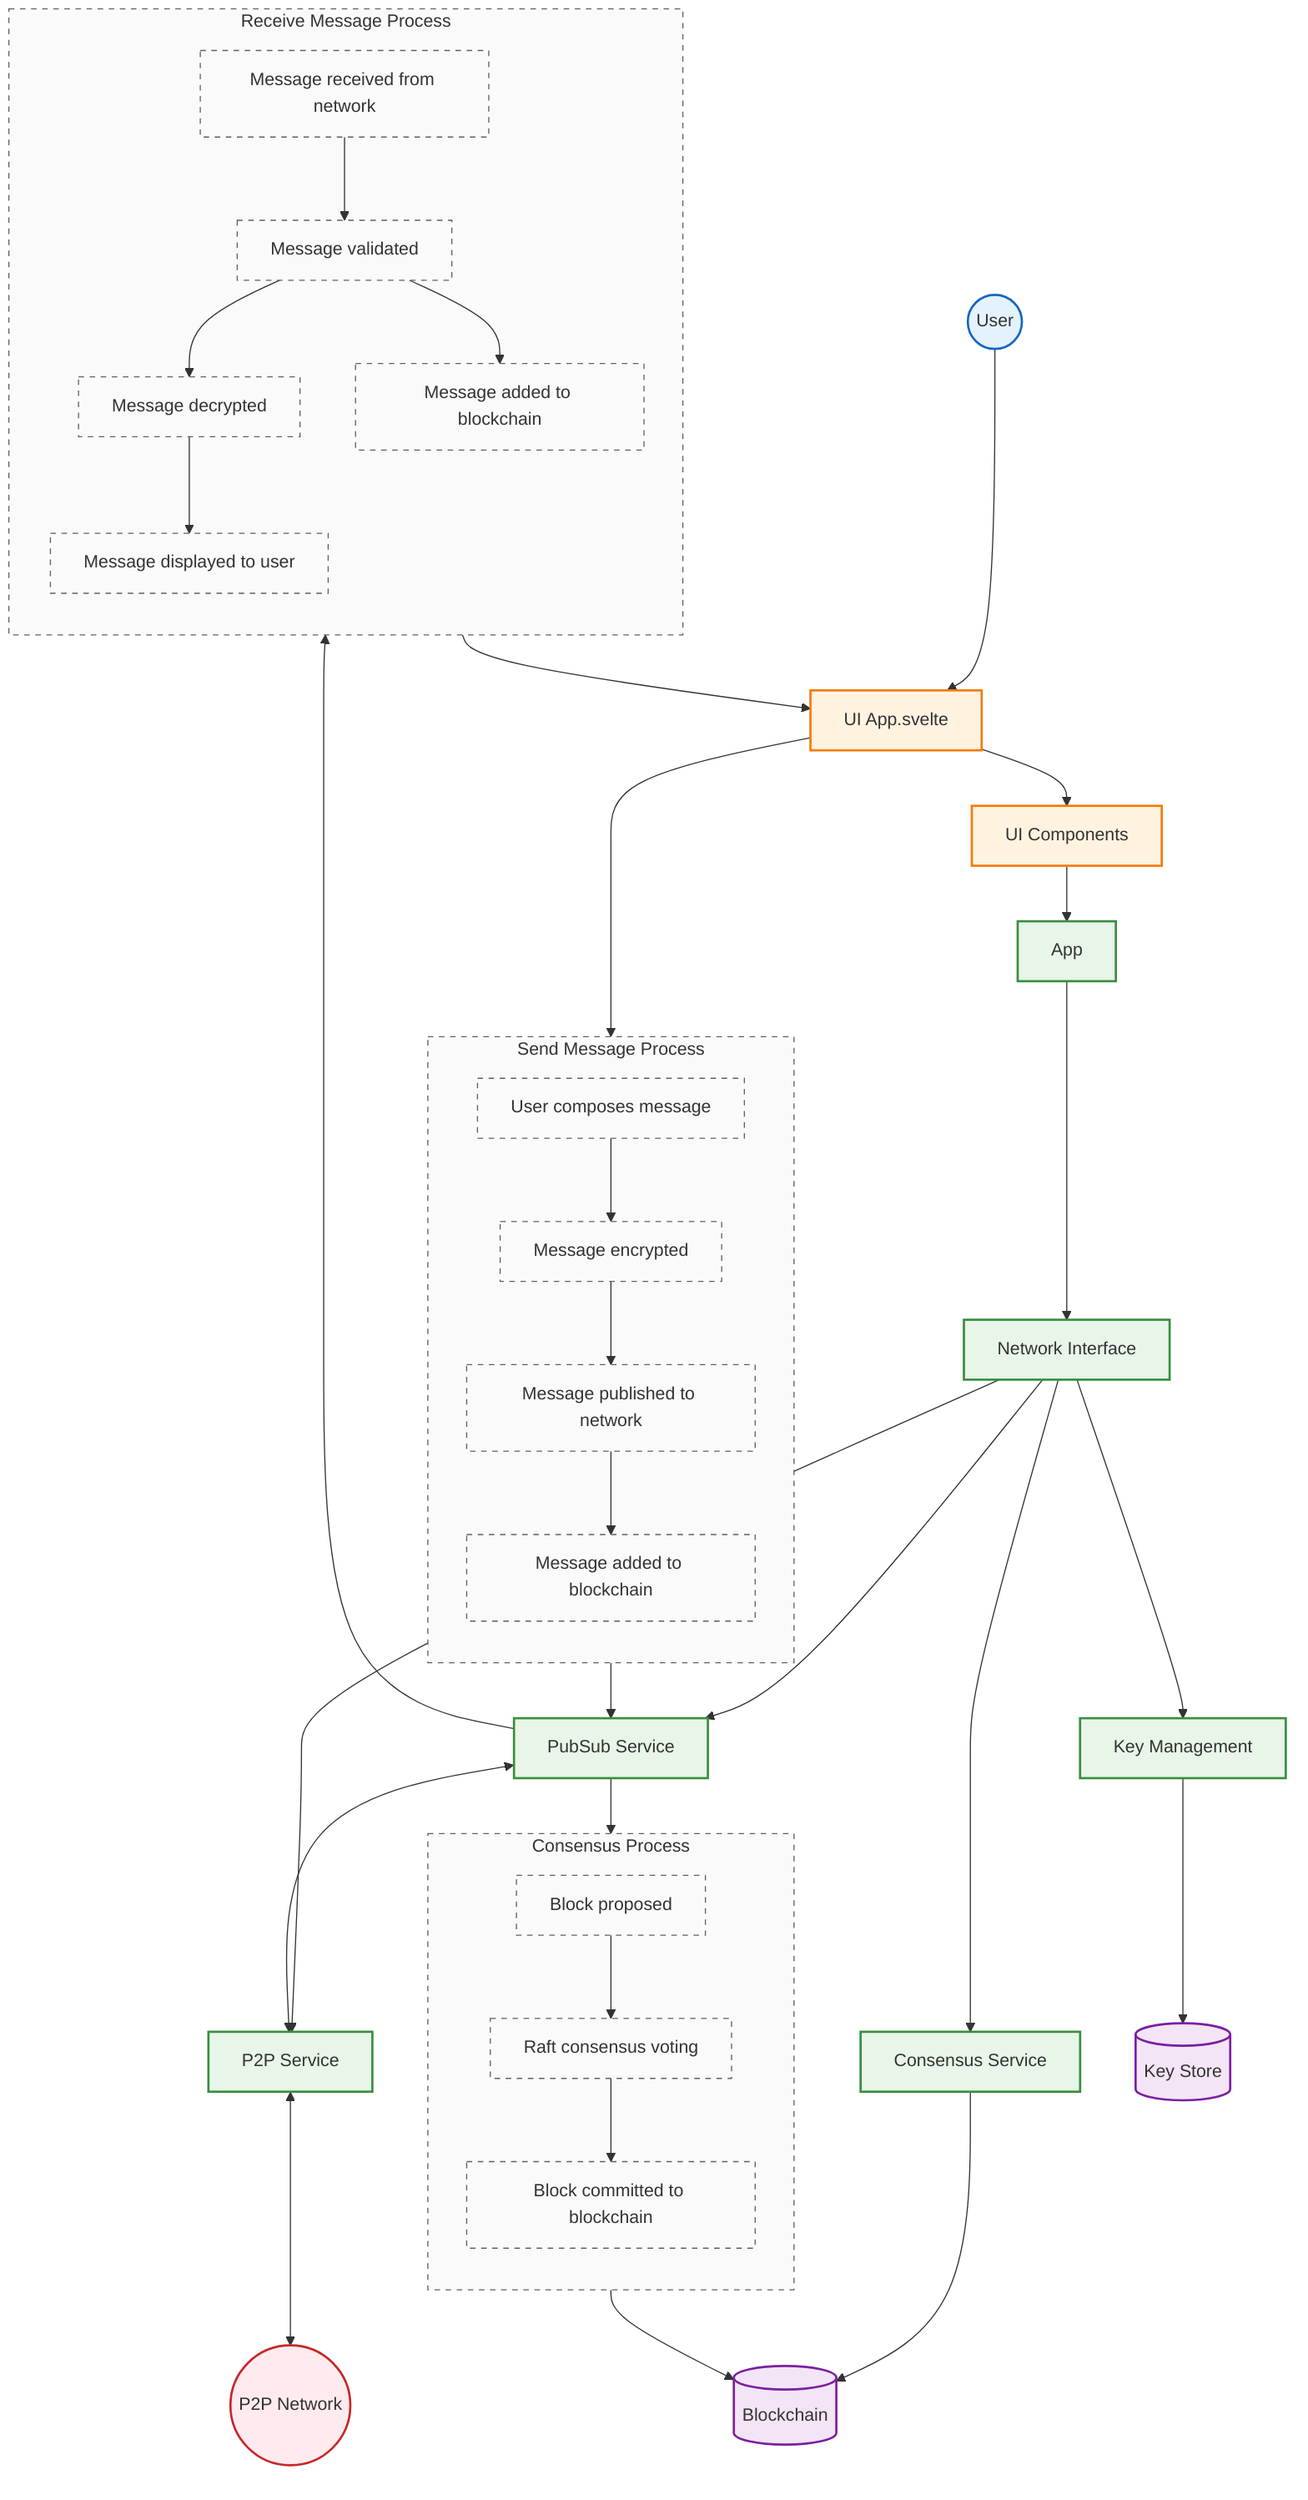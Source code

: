 flowchart TD
    %% Define node styles
    classDef userStyle fill:#e3f2fd,stroke:#1565c0,stroke-width:2px
    classDef frontendStyle fill:#fff3e0,stroke:#f57c00,stroke-width:2px
    classDef backendStyle fill:#e8f5e9,stroke:#388e3c,stroke-width:2px
    classDef networkStyle fill:#ffebee,stroke:#c62828,stroke-width:2px
    classDef dataStyle fill:#f3e5f5,stroke:#7b1fa2,stroke-width:2px
    classDef processStyle fill:#fafafa,stroke:#616161,stroke-width:1px,stroke-dasharray: 5 5

    %% User Interaction
    User((User))
    
    %% Frontend Components
    UI_App[UI App.svelte]
    UI_Components[UI Components]
    
    %% Backend Components
    App[App]
    Network[Network Interface]
    P2P[P2P Service]
    PubSub[PubSub Service]
    Keys[Key Management]
    Consensus[Consensus Service]
    
    %% Data Storage
    Blockchain[(Blockchain)]
    KeyStore[(Key Store)]
    
    %% Network
    P2P_Network((P2P Network))
    
    %% Processes
    subgraph SendMessage[Send Message Process]
        direction TB
        SM1[User composes message]
        SM2[Message encrypted]
        SM3[Message published to network]
        SM4[Message added to blockchain]
        
        SM1 --> SM2 --> SM3 --> SM4
    end
    
    subgraph ReceiveMessage[Receive Message Process]
        direction TB
        RM1[Message received from network]
        RM2[Message validated]
        RM3[Message decrypted]
        RM4[Message displayed to user]
        RM5[Message added to blockchain]
        
        RM1 --> RM2 --> RM3 --> RM4
        RM2 --> RM5
    end
    
    subgraph ConsensusProcess[Consensus Process]
        direction TB
        CP1[Block proposed]
        CP2[Raft consensus voting]
        CP3[Block committed to blockchain]
        
        CP1 --> CP2 --> CP3
    end
    
    %% Data Flow
    User --> UI_App
    UI_App --> UI_Components
    UI_Components --> App
    
    App --> Network
    Network --> P2P
    Network --> PubSub
    Network --> Keys
    Network --> Consensus
    
    P2P <--> P2P_Network
    PubSub <--> P2P
    
    Keys --> KeyStore
    Consensus --> Blockchain
    
    %% Process Connections
    UI_App --> SendMessage
    SendMessage --> PubSub
    PubSub --> ReceiveMessage
    ReceiveMessage --> UI_App
    
    PubSub --> ConsensusProcess
    ConsensusProcess --> Blockchain
    
    %% Apply styles
    class User userStyle
    class UI_App,UI_Components frontendStyle
    class App,Network,P2P,PubSub,Keys,Consensus backendStyle
    class P2P_Network networkStyle
    class Blockchain,KeyStore dataStyle
    class SendMessage,ReceiveMessage,ConsensusProcess,SM1,SM2,SM3,SM4,RM1,RM2,RM3,RM4,RM5,CP1,CP2,CP3 processStyle